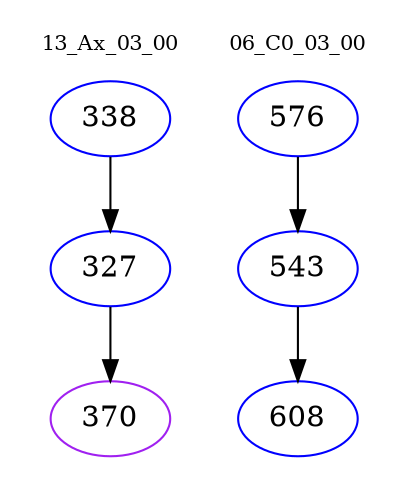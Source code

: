 digraph{
subgraph cluster_0 {
color = white
label = "13_Ax_03_00";
fontsize=10;
T0_338 [label="338", color="blue"]
T0_338 -> T0_327 [color="black"]
T0_327 [label="327", color="blue"]
T0_327 -> T0_370 [color="black"]
T0_370 [label="370", color="purple"]
}
subgraph cluster_1 {
color = white
label = "06_C0_03_00";
fontsize=10;
T1_576 [label="576", color="blue"]
T1_576 -> T1_543 [color="black"]
T1_543 [label="543", color="blue"]
T1_543 -> T1_608 [color="black"]
T1_608 [label="608", color="blue"]
}
}
